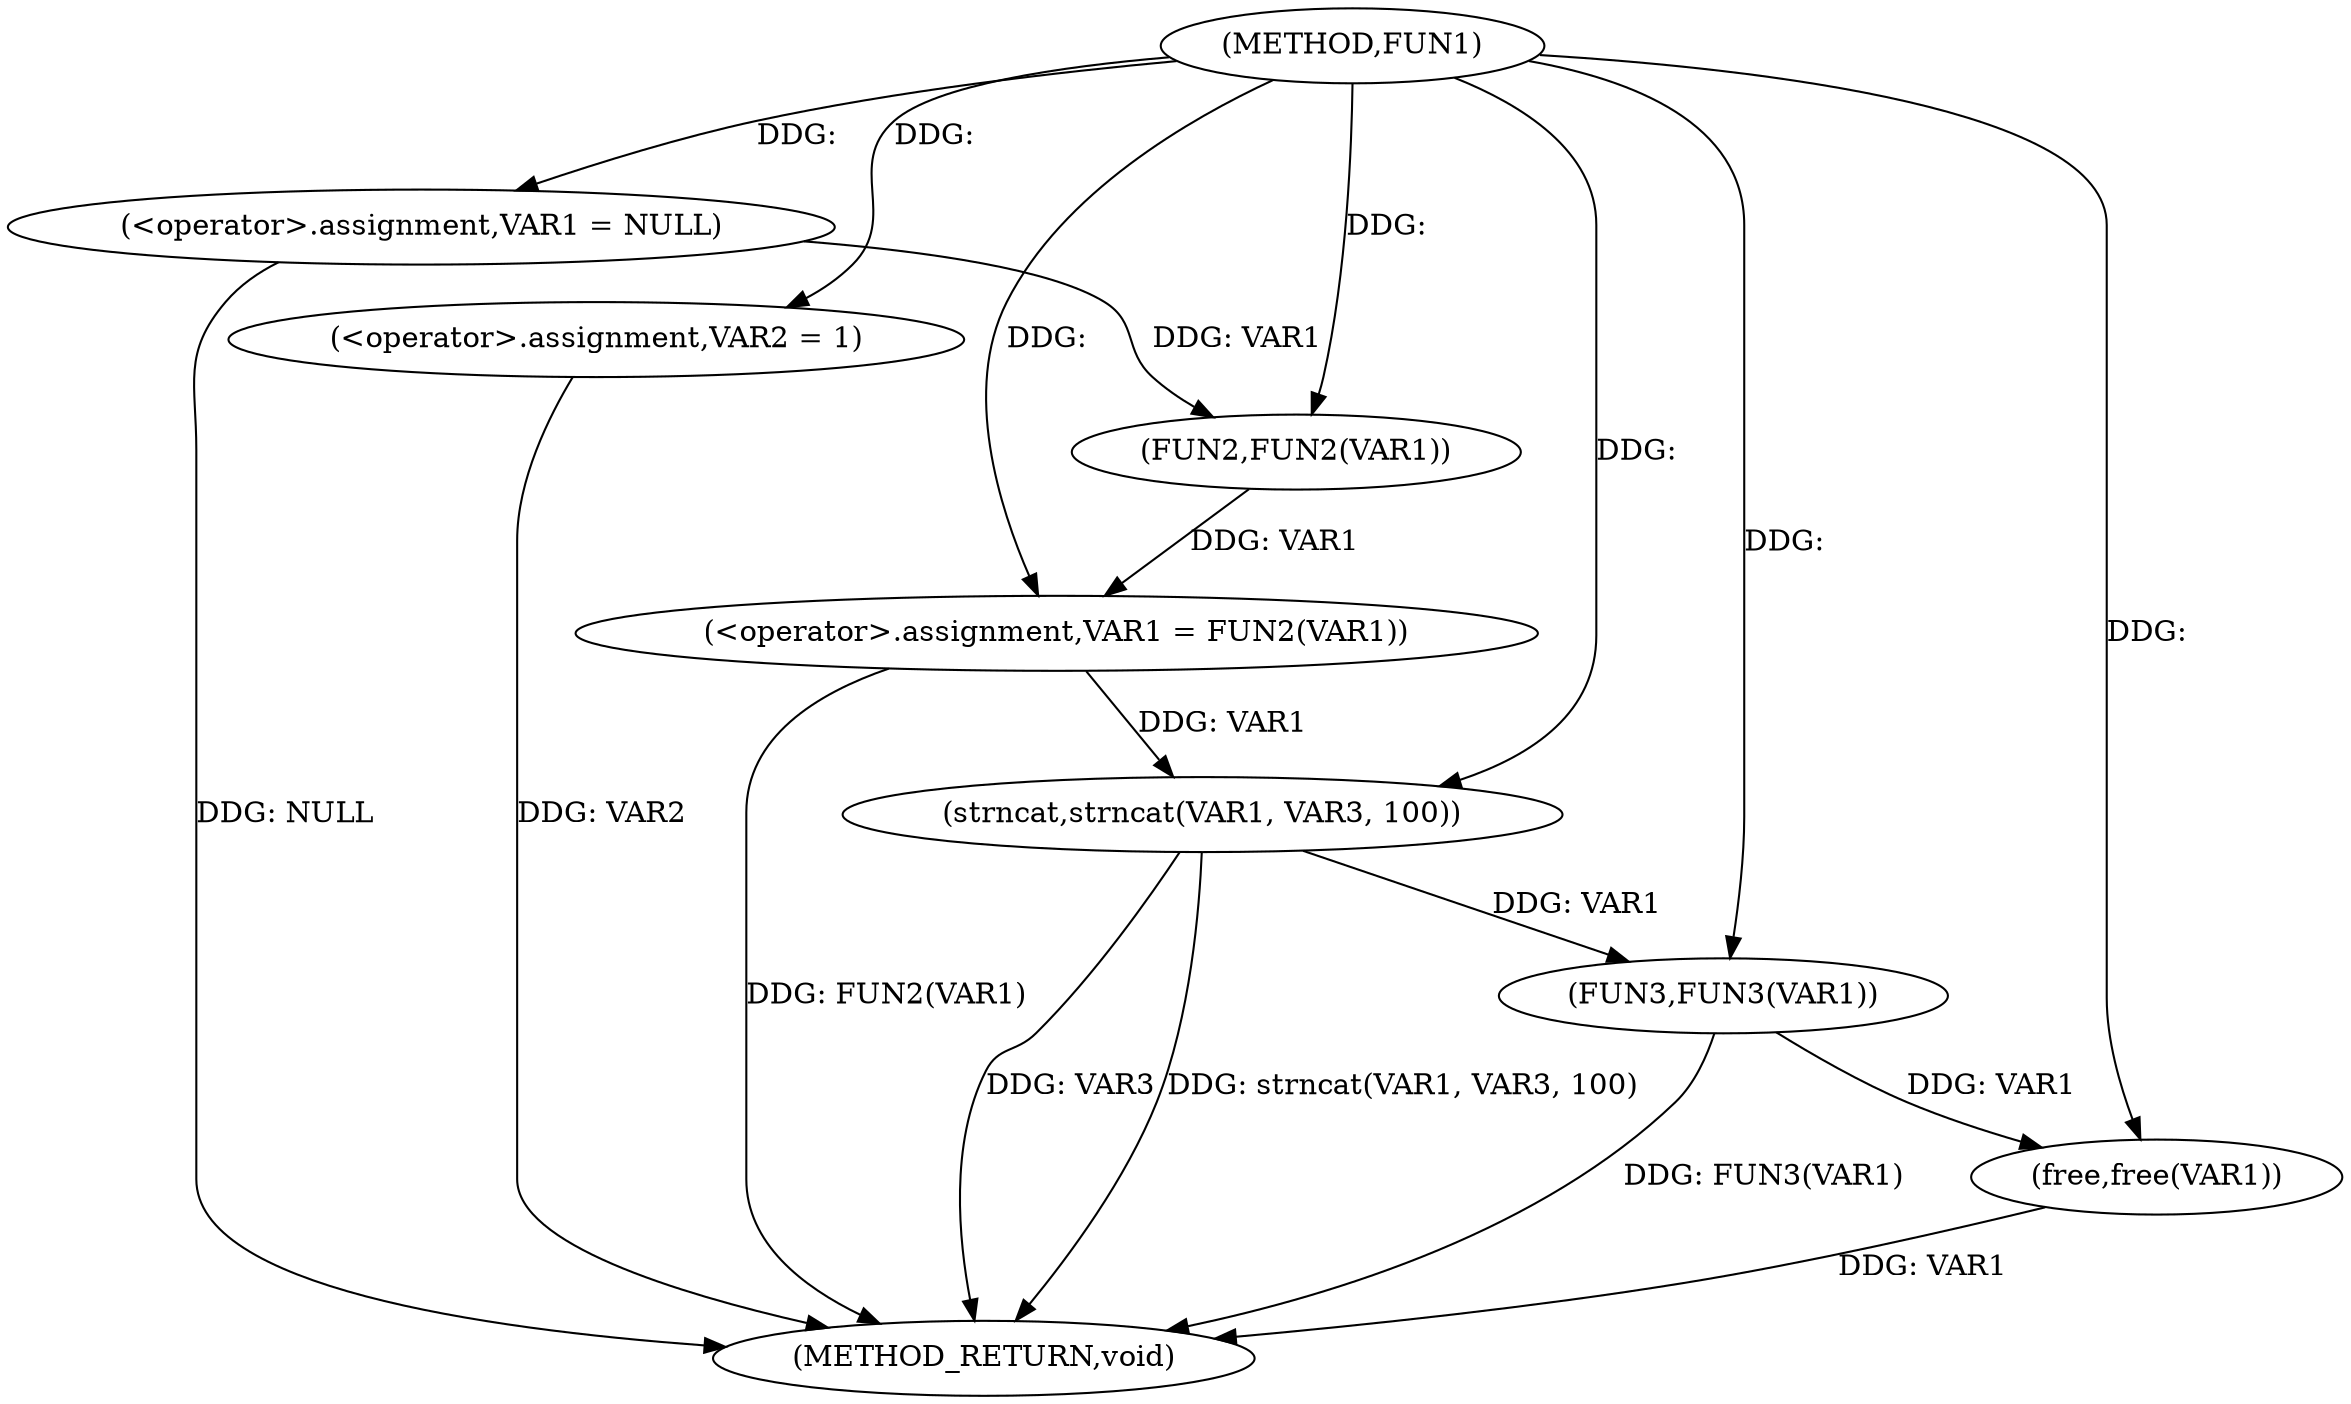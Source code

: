 digraph FUN1 {  
"1000100" [label = "(METHOD,FUN1)" ]
"1000123" [label = "(METHOD_RETURN,void)" ]
"1000103" [label = "(<operator>.assignment,VAR1 = NULL)" ]
"1000106" [label = "(<operator>.assignment,VAR2 = 1)" ]
"1000109" [label = "(<operator>.assignment,VAR1 = FUN2(VAR1))" ]
"1000111" [label = "(FUN2,FUN2(VAR1))" ]
"1000115" [label = "(strncat,strncat(VAR1, VAR3, 100))" ]
"1000119" [label = "(FUN3,FUN3(VAR1))" ]
"1000121" [label = "(free,free(VAR1))" ]
  "1000115" -> "1000123"  [ label = "DDG: VAR3"] 
  "1000106" -> "1000123"  [ label = "DDG: VAR2"] 
  "1000103" -> "1000123"  [ label = "DDG: NULL"] 
  "1000121" -> "1000123"  [ label = "DDG: VAR1"] 
  "1000119" -> "1000123"  [ label = "DDG: FUN3(VAR1)"] 
  "1000109" -> "1000123"  [ label = "DDG: FUN2(VAR1)"] 
  "1000115" -> "1000123"  [ label = "DDG: strncat(VAR1, VAR3, 100)"] 
  "1000100" -> "1000103"  [ label = "DDG: "] 
  "1000100" -> "1000106"  [ label = "DDG: "] 
  "1000111" -> "1000109"  [ label = "DDG: VAR1"] 
  "1000100" -> "1000109"  [ label = "DDG: "] 
  "1000103" -> "1000111"  [ label = "DDG: VAR1"] 
  "1000100" -> "1000111"  [ label = "DDG: "] 
  "1000109" -> "1000115"  [ label = "DDG: VAR1"] 
  "1000100" -> "1000115"  [ label = "DDG: "] 
  "1000115" -> "1000119"  [ label = "DDG: VAR1"] 
  "1000100" -> "1000119"  [ label = "DDG: "] 
  "1000119" -> "1000121"  [ label = "DDG: VAR1"] 
  "1000100" -> "1000121"  [ label = "DDG: "] 
}
